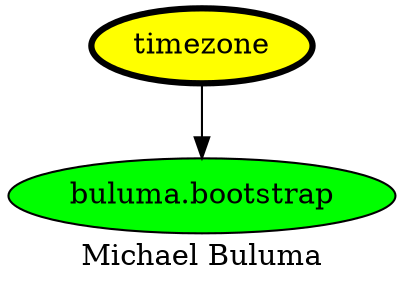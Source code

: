 digraph PhiloDilemma {
  label = "Michael Buluma" ;
  overlap=false
  {
    "timezone" [fillcolor=yellow style=filled penwidth=3]
    "buluma.bootstrap" [fillcolor=green style=filled]
  }
  "timezone" -> "buluma.bootstrap"
}
